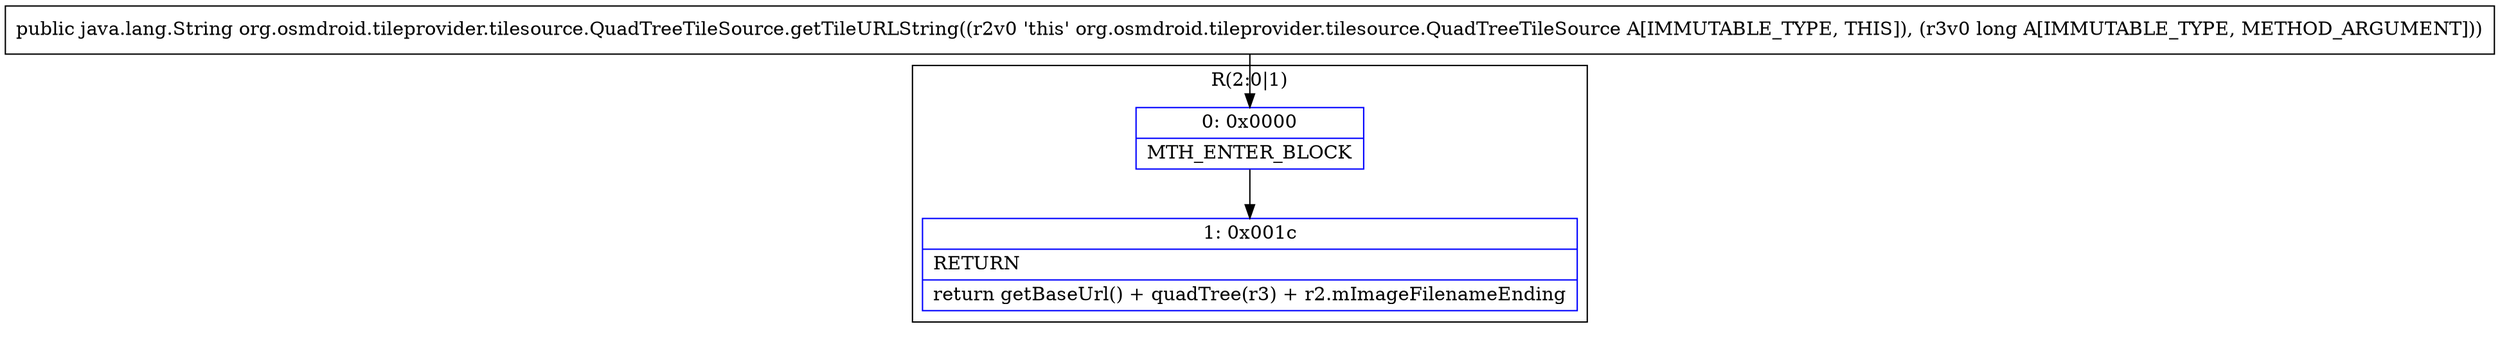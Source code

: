 digraph "CFG fororg.osmdroid.tileprovider.tilesource.QuadTreeTileSource.getTileURLString(J)Ljava\/lang\/String;" {
subgraph cluster_Region_1622563023 {
label = "R(2:0|1)";
node [shape=record,color=blue];
Node_0 [shape=record,label="{0\:\ 0x0000|MTH_ENTER_BLOCK\l}"];
Node_1 [shape=record,label="{1\:\ 0x001c|RETURN\l|return getBaseUrl() + quadTree(r3) + r2.mImageFilenameEnding\l}"];
}
MethodNode[shape=record,label="{public java.lang.String org.osmdroid.tileprovider.tilesource.QuadTreeTileSource.getTileURLString((r2v0 'this' org.osmdroid.tileprovider.tilesource.QuadTreeTileSource A[IMMUTABLE_TYPE, THIS]), (r3v0 long A[IMMUTABLE_TYPE, METHOD_ARGUMENT])) }"];
MethodNode -> Node_0;
Node_0 -> Node_1;
}

